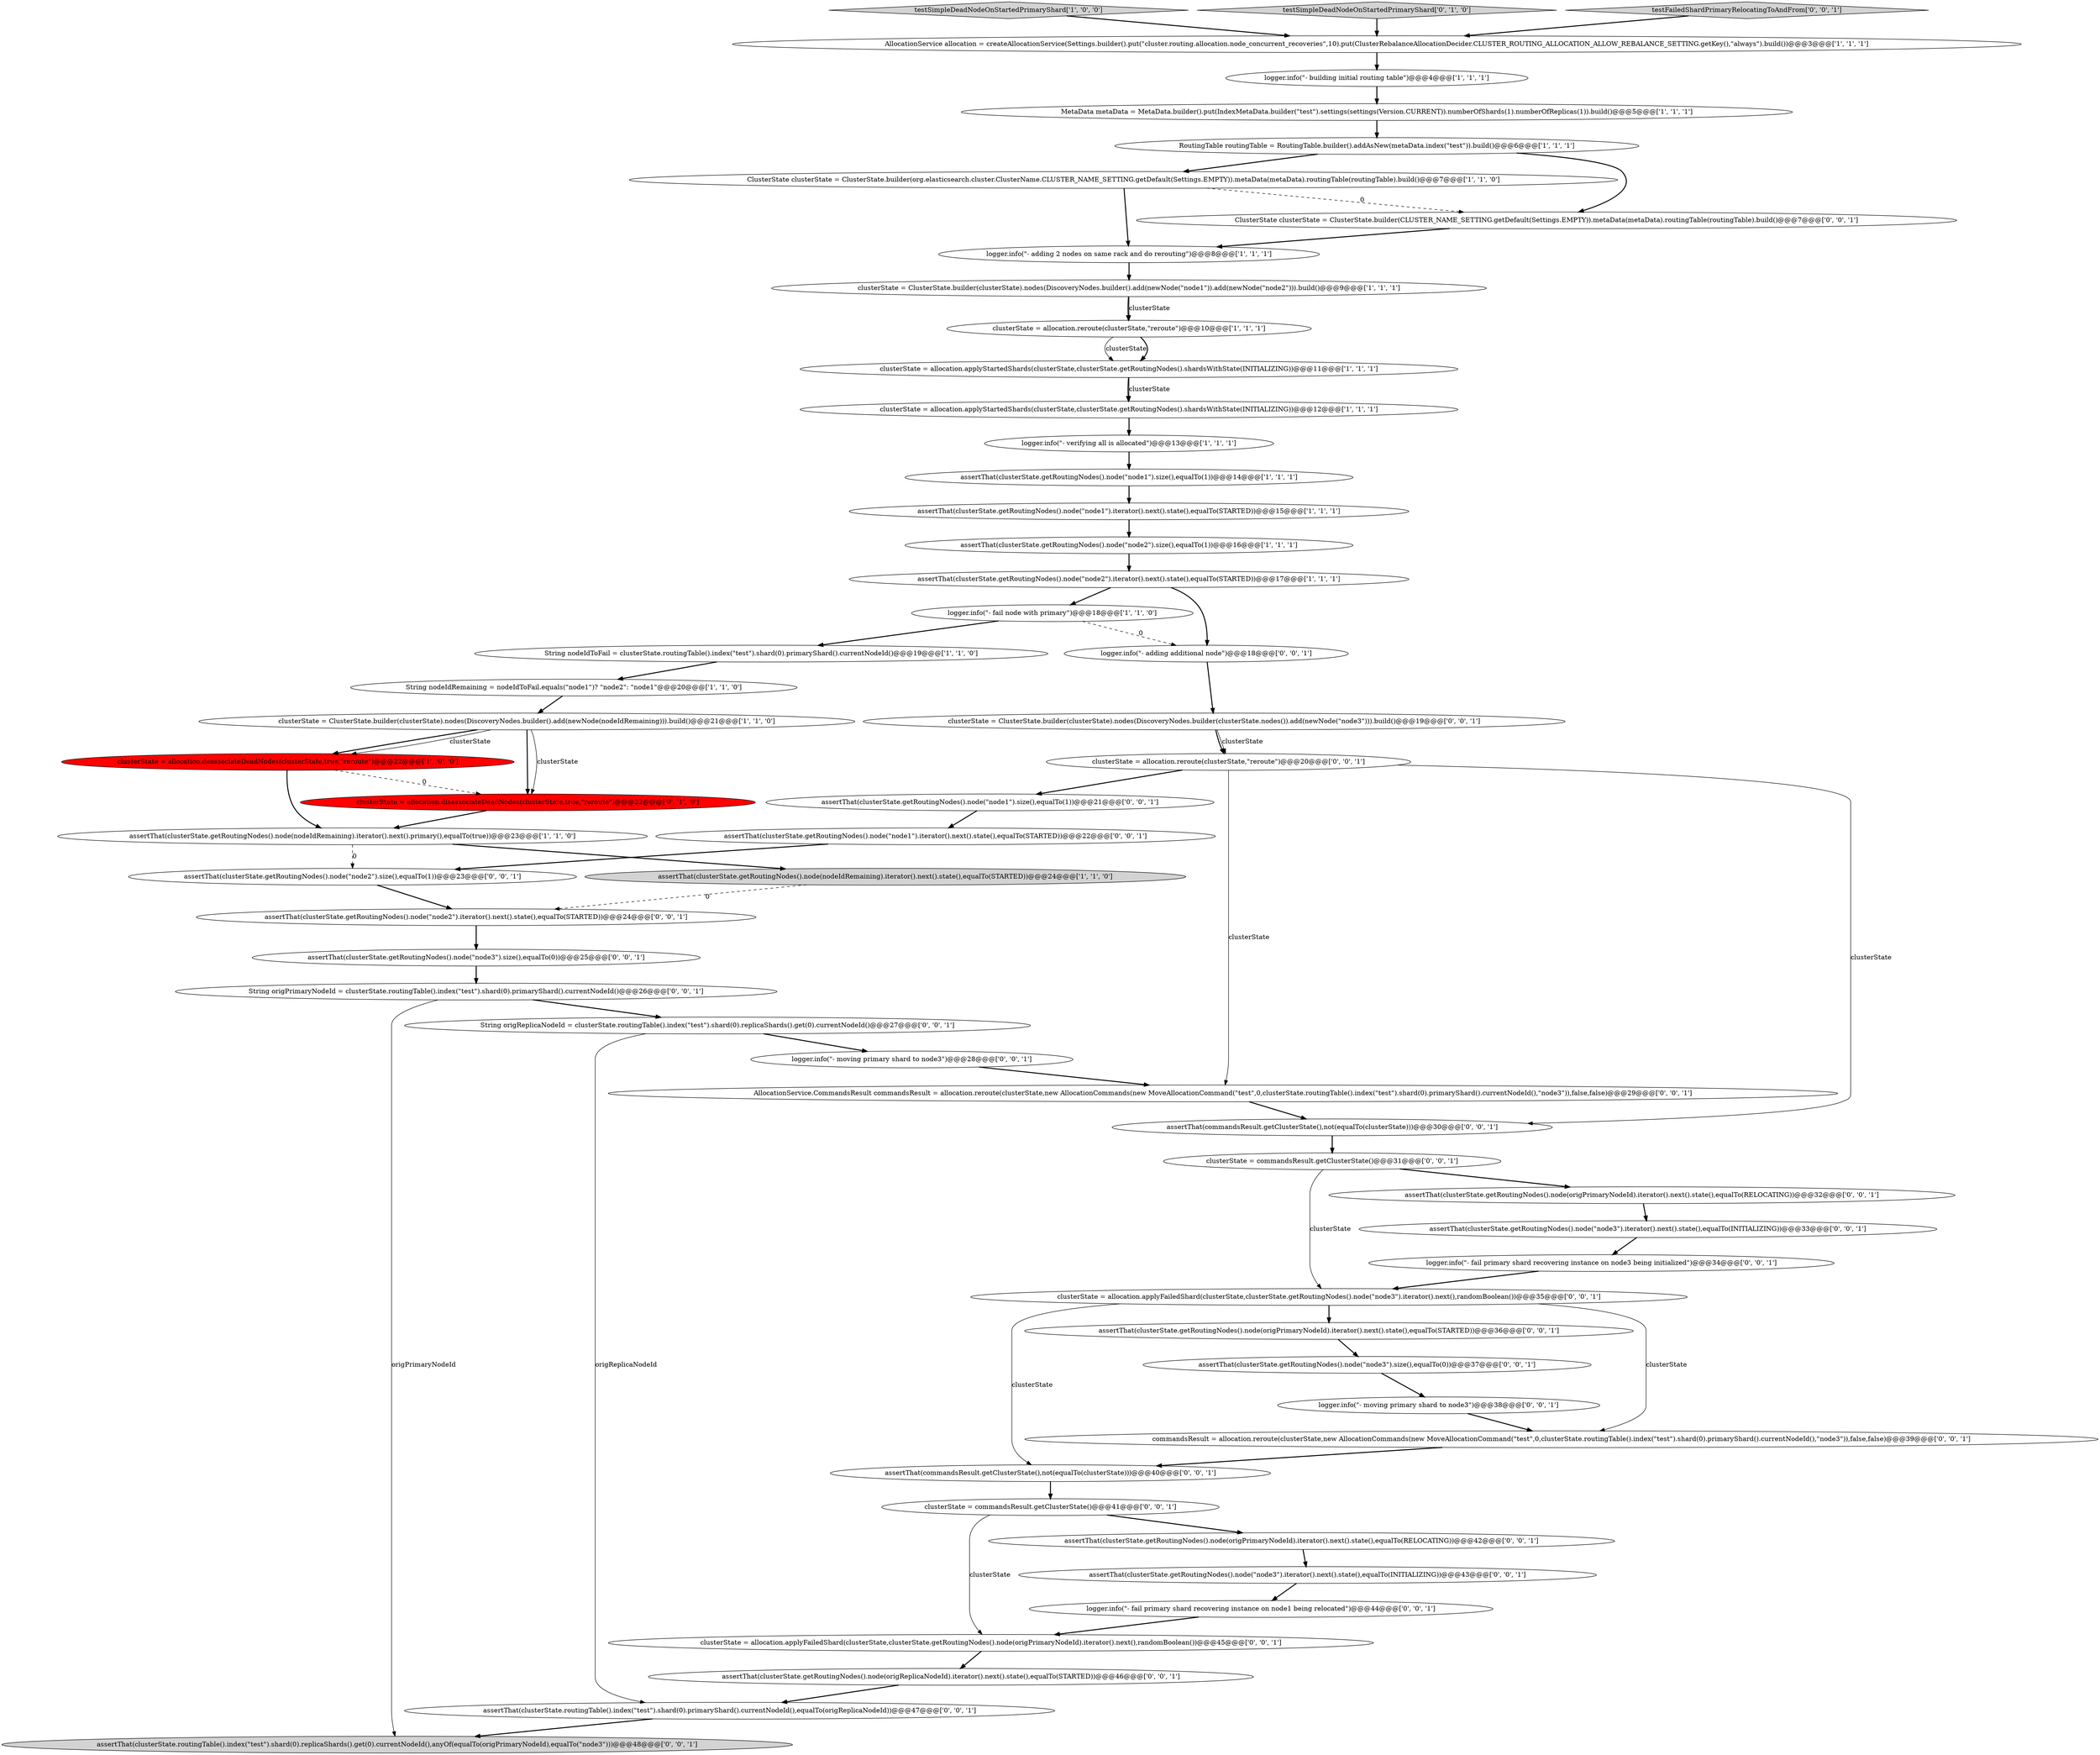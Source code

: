 digraph {
45 [style = filled, label = "clusterState = commandsResult.getClusterState()@@@41@@@['0', '0', '1']", fillcolor = white, shape = ellipse image = "AAA0AAABBB3BBB"];
14 [style = filled, label = "String nodeIdToFail = clusterState.routingTable().index(\"test\").shard(0).primaryShard().currentNodeId()@@@19@@@['1', '1', '0']", fillcolor = white, shape = ellipse image = "AAA0AAABBB1BBB"];
43 [style = filled, label = "clusterState = allocation.applyFailedShard(clusterState,clusterState.getRoutingNodes().node(\"node3\").iterator().next(),randomBoolean())@@@35@@@['0', '0', '1']", fillcolor = white, shape = ellipse image = "AAA0AAABBB3BBB"];
19 [style = filled, label = "clusterState = ClusterState.builder(clusterState).nodes(DiscoveryNodes.builder().add(newNode(\"node1\")).add(newNode(\"node2\"))).build()@@@9@@@['1', '1', '1']", fillcolor = white, shape = ellipse image = "AAA0AAABBB1BBB"];
30 [style = filled, label = "assertThat(clusterState.routingTable().index(\"test\").shard(0).primaryShard().currentNodeId(),equalTo(origReplicaNodeId))@@@47@@@['0', '0', '1']", fillcolor = white, shape = ellipse image = "AAA0AAABBB3BBB"];
57 [style = filled, label = "assertThat(commandsResult.getClusterState(),not(equalTo(clusterState)))@@@40@@@['0', '0', '1']", fillcolor = white, shape = ellipse image = "AAA0AAABBB3BBB"];
20 [style = filled, label = "String nodeIdRemaining = nodeIdToFail.equals(\"node1\")? \"node2\": \"node1\"@@@20@@@['1', '1', '0']", fillcolor = white, shape = ellipse image = "AAA0AAABBB1BBB"];
50 [style = filled, label = "clusterState = allocation.applyFailedShard(clusterState,clusterState.getRoutingNodes().node(origPrimaryNodeId).iterator().next(),randomBoolean())@@@45@@@['0', '0', '1']", fillcolor = white, shape = ellipse image = "AAA0AAABBB3BBB"];
49 [style = filled, label = "assertThat(clusterState.getRoutingNodes().node(\"node3\").iterator().next().state(),equalTo(INITIALIZING))@@@43@@@['0', '0', '1']", fillcolor = white, shape = ellipse image = "AAA0AAABBB3BBB"];
16 [style = filled, label = "ClusterState clusterState = ClusterState.builder(org.elasticsearch.cluster.ClusterName.CLUSTER_NAME_SETTING.getDefault(Settings.EMPTY)).metaData(metaData).routingTable(routingTable).build()@@@7@@@['1', '1', '0']", fillcolor = white, shape = ellipse image = "AAA0AAABBB1BBB"];
41 [style = filled, label = "clusterState = ClusterState.builder(clusterState).nodes(DiscoveryNodes.builder(clusterState.nodes()).add(newNode(\"node3\"))).build()@@@19@@@['0', '0', '1']", fillcolor = white, shape = ellipse image = "AAA0AAABBB3BBB"];
33 [style = filled, label = "assertThat(clusterState.getRoutingNodes().node(\"node3\").iterator().next().state(),equalTo(INITIALIZING))@@@33@@@['0', '0', '1']", fillcolor = white, shape = ellipse image = "AAA0AAABBB3BBB"];
40 [style = filled, label = "commandsResult = allocation.reroute(clusterState,new AllocationCommands(new MoveAllocationCommand(\"test\",0,clusterState.routingTable().index(\"test\").shard(0).primaryShard().currentNodeId(),\"node3\")),false,false)@@@39@@@['0', '0', '1']", fillcolor = white, shape = ellipse image = "AAA0AAABBB3BBB"];
7 [style = filled, label = "testSimpleDeadNodeOnStartedPrimaryShard['1', '0', '0']", fillcolor = lightgray, shape = diamond image = "AAA0AAABBB1BBB"];
15 [style = filled, label = "logger.info(\"- fail node with primary\")@@@18@@@['1', '1', '0']", fillcolor = white, shape = ellipse image = "AAA0AAABBB1BBB"];
9 [style = filled, label = "clusterState = ClusterState.builder(clusterState).nodes(DiscoveryNodes.builder().add(newNode(nodeIdRemaining))).build()@@@21@@@['1', '1', '0']", fillcolor = white, shape = ellipse image = "AAA0AAABBB1BBB"];
27 [style = filled, label = "String origReplicaNodeId = clusterState.routingTable().index(\"test\").shard(0).replicaShards().get(0).currentNodeId()@@@27@@@['0', '0', '1']", fillcolor = white, shape = ellipse image = "AAA0AAABBB3BBB"];
55 [style = filled, label = "assertThat(clusterState.getRoutingNodes().node(\"node1\").size(),equalTo(1))@@@21@@@['0', '0', '1']", fillcolor = white, shape = ellipse image = "AAA0AAABBB3BBB"];
22 [style = filled, label = "clusterState = allocation.deassociateDeadNodes(clusterState,true,\"reroute\")@@@22@@@['1', '0', '0']", fillcolor = red, shape = ellipse image = "AAA1AAABBB1BBB"];
24 [style = filled, label = "testSimpleDeadNodeOnStartedPrimaryShard['0', '1', '0']", fillcolor = lightgray, shape = diamond image = "AAA0AAABBB2BBB"];
29 [style = filled, label = "assertThat(clusterState.getRoutingNodes().node(\"node3\").size(),equalTo(0))@@@25@@@['0', '0', '1']", fillcolor = white, shape = ellipse image = "AAA0AAABBB3BBB"];
37 [style = filled, label = "assertThat(clusterState.getRoutingNodes().node(origPrimaryNodeId).iterator().next().state(),equalTo(STARTED))@@@36@@@['0', '0', '1']", fillcolor = white, shape = ellipse image = "AAA0AAABBB3BBB"];
26 [style = filled, label = "logger.info(\"- moving primary shard to node3\")@@@28@@@['0', '0', '1']", fillcolor = white, shape = ellipse image = "AAA0AAABBB3BBB"];
32 [style = filled, label = "clusterState = allocation.reroute(clusterState,\"reroute\")@@@20@@@['0', '0', '1']", fillcolor = white, shape = ellipse image = "AAA0AAABBB3BBB"];
31 [style = filled, label = "assertThat(clusterState.routingTable().index(\"test\").shard(0).replicaShards().get(0).currentNodeId(),anyOf(equalTo(origPrimaryNodeId),equalTo(\"node3\")))@@@48@@@['0', '0', '1']", fillcolor = lightgray, shape = ellipse image = "AAA0AAABBB3BBB"];
4 [style = filled, label = "assertThat(clusterState.getRoutingNodes().node(\"node2\").iterator().next().state(),equalTo(STARTED))@@@17@@@['1', '1', '1']", fillcolor = white, shape = ellipse image = "AAA0AAABBB1BBB"];
34 [style = filled, label = "logger.info(\"- adding additional node\")@@@18@@@['0', '0', '1']", fillcolor = white, shape = ellipse image = "AAA0AAABBB3BBB"];
18 [style = filled, label = "assertThat(clusterState.getRoutingNodes().node(nodeIdRemaining).iterator().next().state(),equalTo(STARTED))@@@24@@@['1', '1', '0']", fillcolor = lightgray, shape = ellipse image = "AAA0AAABBB1BBB"];
0 [style = filled, label = "assertThat(clusterState.getRoutingNodes().node(\"node1\").size(),equalTo(1))@@@14@@@['1', '1', '1']", fillcolor = white, shape = ellipse image = "AAA0AAABBB1BBB"];
11 [style = filled, label = "assertThat(clusterState.getRoutingNodes().node(nodeIdRemaining).iterator().next().primary(),equalTo(true))@@@23@@@['1', '1', '0']", fillcolor = white, shape = ellipse image = "AAA0AAABBB1BBB"];
39 [style = filled, label = "assertThat(clusterState.getRoutingNodes().node(origReplicaNodeId).iterator().next().state(),equalTo(STARTED))@@@46@@@['0', '0', '1']", fillcolor = white, shape = ellipse image = "AAA0AAABBB3BBB"];
6 [style = filled, label = "logger.info(\"- verifying all is allocated\")@@@13@@@['1', '1', '1']", fillcolor = white, shape = ellipse image = "AAA0AAABBB1BBB"];
5 [style = filled, label = "clusterState = allocation.applyStartedShards(clusterState,clusterState.getRoutingNodes().shardsWithState(INITIALIZING))@@@11@@@['1', '1', '1']", fillcolor = white, shape = ellipse image = "AAA0AAABBB1BBB"];
54 [style = filled, label = "clusterState = commandsResult.getClusterState()@@@31@@@['0', '0', '1']", fillcolor = white, shape = ellipse image = "AAA0AAABBB3BBB"];
35 [style = filled, label = "String origPrimaryNodeId = clusterState.routingTable().index(\"test\").shard(0).primaryShard().currentNodeId()@@@26@@@['0', '0', '1']", fillcolor = white, shape = ellipse image = "AAA0AAABBB3BBB"];
42 [style = filled, label = "assertThat(clusterState.getRoutingNodes().node(\"node3\").size(),equalTo(0))@@@37@@@['0', '0', '1']", fillcolor = white, shape = ellipse image = "AAA0AAABBB3BBB"];
38 [style = filled, label = "assertThat(commandsResult.getClusterState(),not(equalTo(clusterState)))@@@30@@@['0', '0', '1']", fillcolor = white, shape = ellipse image = "AAA0AAABBB3BBB"];
3 [style = filled, label = "assertThat(clusterState.getRoutingNodes().node(\"node2\").size(),equalTo(1))@@@16@@@['1', '1', '1']", fillcolor = white, shape = ellipse image = "AAA0AAABBB1BBB"];
25 [style = filled, label = "testFailedShardPrimaryRelocatingToAndFrom['0', '0', '1']", fillcolor = lightgray, shape = diamond image = "AAA0AAABBB3BBB"];
13 [style = filled, label = "clusterState = allocation.reroute(clusterState,\"reroute\")@@@10@@@['1', '1', '1']", fillcolor = white, shape = ellipse image = "AAA0AAABBB1BBB"];
21 [style = filled, label = "assertThat(clusterState.getRoutingNodes().node(\"node1\").iterator().next().state(),equalTo(STARTED))@@@15@@@['1', '1', '1']", fillcolor = white, shape = ellipse image = "AAA0AAABBB1BBB"];
44 [style = filled, label = "logger.info(\"- fail primary shard recovering instance on node3 being initialized\")@@@34@@@['0', '0', '1']", fillcolor = white, shape = ellipse image = "AAA0AAABBB3BBB"];
1 [style = filled, label = "logger.info(\"- building initial routing table\")@@@4@@@['1', '1', '1']", fillcolor = white, shape = ellipse image = "AAA0AAABBB1BBB"];
28 [style = filled, label = "AllocationService.CommandsResult commandsResult = allocation.reroute(clusterState,new AllocationCommands(new MoveAllocationCommand(\"test\",0,clusterState.routingTable().index(\"test\").shard(0).primaryShard().currentNodeId(),\"node3\")),false,false)@@@29@@@['0', '0', '1']", fillcolor = white, shape = ellipse image = "AAA0AAABBB3BBB"];
46 [style = filled, label = "assertThat(clusterState.getRoutingNodes().node(origPrimaryNodeId).iterator().next().state(),equalTo(RELOCATING))@@@32@@@['0', '0', '1']", fillcolor = white, shape = ellipse image = "AAA0AAABBB3BBB"];
2 [style = filled, label = "MetaData metaData = MetaData.builder().put(IndexMetaData.builder(\"test\").settings(settings(Version.CURRENT)).numberOfShards(1).numberOfReplicas(1)).build()@@@5@@@['1', '1', '1']", fillcolor = white, shape = ellipse image = "AAA0AAABBB1BBB"];
47 [style = filled, label = "assertThat(clusterState.getRoutingNodes().node(\"node2\").size(),equalTo(1))@@@23@@@['0', '0', '1']", fillcolor = white, shape = ellipse image = "AAA0AAABBB3BBB"];
53 [style = filled, label = "ClusterState clusterState = ClusterState.builder(CLUSTER_NAME_SETTING.getDefault(Settings.EMPTY)).metaData(metaData).routingTable(routingTable).build()@@@7@@@['0', '0', '1']", fillcolor = white, shape = ellipse image = "AAA0AAABBB3BBB"];
8 [style = filled, label = "clusterState = allocation.applyStartedShards(clusterState,clusterState.getRoutingNodes().shardsWithState(INITIALIZING))@@@12@@@['1', '1', '1']", fillcolor = white, shape = ellipse image = "AAA0AAABBB1BBB"];
12 [style = filled, label = "logger.info(\"- adding 2 nodes on same rack and do rerouting\")@@@8@@@['1', '1', '1']", fillcolor = white, shape = ellipse image = "AAA0AAABBB1BBB"];
51 [style = filled, label = "assertThat(clusterState.getRoutingNodes().node(\"node2\").iterator().next().state(),equalTo(STARTED))@@@24@@@['0', '0', '1']", fillcolor = white, shape = ellipse image = "AAA0AAABBB3BBB"];
10 [style = filled, label = "RoutingTable routingTable = RoutingTable.builder().addAsNew(metaData.index(\"test\")).build()@@@6@@@['1', '1', '1']", fillcolor = white, shape = ellipse image = "AAA0AAABBB1BBB"];
36 [style = filled, label = "logger.info(\"- fail primary shard recovering instance on node1 being relocated\")@@@44@@@['0', '0', '1']", fillcolor = white, shape = ellipse image = "AAA0AAABBB3BBB"];
56 [style = filled, label = "logger.info(\"- moving primary shard to node3\")@@@38@@@['0', '0', '1']", fillcolor = white, shape = ellipse image = "AAA0AAABBB3BBB"];
23 [style = filled, label = "clusterState = allocation.disassociateDeadNodes(clusterState,true,\"reroute\")@@@22@@@['0', '1', '0']", fillcolor = red, shape = ellipse image = "AAA1AAABBB2BBB"];
48 [style = filled, label = "assertThat(clusterState.getRoutingNodes().node(origPrimaryNodeId).iterator().next().state(),equalTo(RELOCATING))@@@42@@@['0', '0', '1']", fillcolor = white, shape = ellipse image = "AAA0AAABBB3BBB"];
17 [style = filled, label = "AllocationService allocation = createAllocationService(Settings.builder().put(\"cluster.routing.allocation.node_concurrent_recoveries\",10).put(ClusterRebalanceAllocationDecider.CLUSTER_ROUTING_ALLOCATION_ALLOW_REBALANCE_SETTING.getKey(),\"always\").build())@@@3@@@['1', '1', '1']", fillcolor = white, shape = ellipse image = "AAA0AAABBB1BBB"];
52 [style = filled, label = "assertThat(clusterState.getRoutingNodes().node(\"node1\").iterator().next().state(),equalTo(STARTED))@@@22@@@['0', '0', '1']", fillcolor = white, shape = ellipse image = "AAA0AAABBB3BBB"];
9->22 [style = bold, label=""];
18->51 [style = dashed, label="0"];
5->8 [style = bold, label=""];
35->27 [style = bold, label=""];
48->49 [style = bold, label=""];
41->32 [style = bold, label=""];
15->34 [style = dashed, label="0"];
7->17 [style = bold, label=""];
5->8 [style = solid, label="clusterState"];
45->50 [style = solid, label="clusterState"];
17->1 [style = bold, label=""];
15->14 [style = bold, label=""];
9->23 [style = solid, label="clusterState"];
20->9 [style = bold, label=""];
38->54 [style = bold, label=""];
54->46 [style = bold, label=""];
28->38 [style = bold, label=""];
4->15 [style = bold, label=""];
10->53 [style = bold, label=""];
22->23 [style = dashed, label="0"];
8->6 [style = bold, label=""];
6->0 [style = bold, label=""];
0->21 [style = bold, label=""];
34->41 [style = bold, label=""];
43->37 [style = bold, label=""];
57->45 [style = bold, label=""];
9->22 [style = solid, label="clusterState"];
2->10 [style = bold, label=""];
45->48 [style = bold, label=""];
43->57 [style = solid, label="clusterState"];
3->4 [style = bold, label=""];
25->17 [style = bold, label=""];
16->53 [style = dashed, label="0"];
50->39 [style = bold, label=""];
11->18 [style = bold, label=""];
44->43 [style = bold, label=""];
40->57 [style = bold, label=""];
13->5 [style = solid, label="clusterState"];
43->40 [style = solid, label="clusterState"];
39->30 [style = bold, label=""];
51->29 [style = bold, label=""];
9->23 [style = bold, label=""];
35->31 [style = solid, label="origPrimaryNodeId"];
32->38 [style = solid, label="clusterState"];
37->42 [style = bold, label=""];
41->32 [style = solid, label="clusterState"];
52->47 [style = bold, label=""];
32->55 [style = bold, label=""];
11->47 [style = dashed, label="0"];
19->13 [style = bold, label=""];
10->16 [style = bold, label=""];
30->31 [style = bold, label=""];
42->56 [style = bold, label=""];
27->30 [style = solid, label="origReplicaNodeId"];
54->43 [style = solid, label="clusterState"];
19->13 [style = solid, label="clusterState"];
46->33 [style = bold, label=""];
24->17 [style = bold, label=""];
47->51 [style = bold, label=""];
13->5 [style = bold, label=""];
1->2 [style = bold, label=""];
36->50 [style = bold, label=""];
29->35 [style = bold, label=""];
26->28 [style = bold, label=""];
55->52 [style = bold, label=""];
23->11 [style = bold, label=""];
12->19 [style = bold, label=""];
32->28 [style = solid, label="clusterState"];
33->44 [style = bold, label=""];
56->40 [style = bold, label=""];
16->12 [style = bold, label=""];
22->11 [style = bold, label=""];
53->12 [style = bold, label=""];
4->34 [style = bold, label=""];
49->36 [style = bold, label=""];
14->20 [style = bold, label=""];
21->3 [style = bold, label=""];
27->26 [style = bold, label=""];
}
